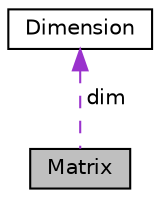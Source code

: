 digraph "Matrix"
{
  edge [fontname="Helvetica",fontsize="10",labelfontname="Helvetica",labelfontsize="10"];
  node [fontname="Helvetica",fontsize="10",shape=record];
  Node2 [label="Matrix",height=0.2,width=0.4,color="black", fillcolor="grey75", style="filled", fontcolor="black"];
  Node3 -> Node2 [dir="back",color="darkorchid3",fontsize="10",style="dashed",label=" dim" ,fontname="Helvetica"];
  Node3 [label="Dimension",height=0.2,width=0.4,color="black", fillcolor="white", style="filled",URL="$struct_dimension.html",tooltip="Dimension class to complement the Matrix class. "];
}
